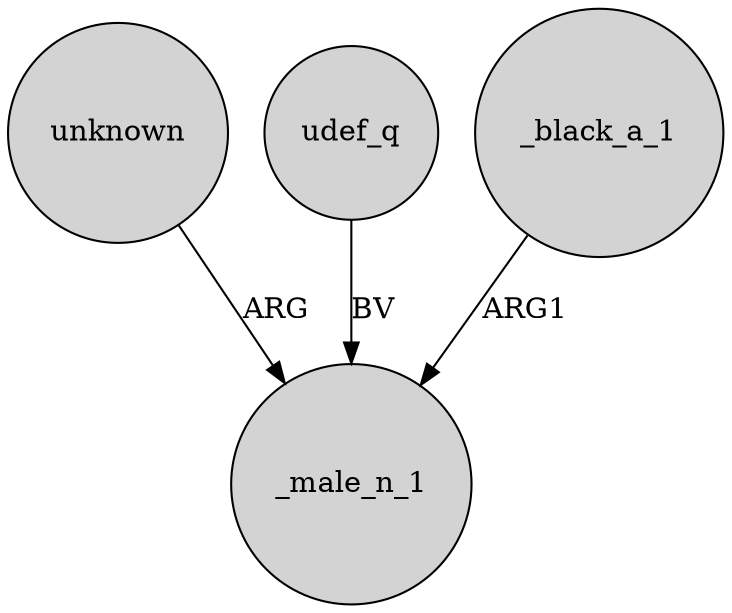 digraph {
	node [shape=circle style=filled]
	unknown -> _male_n_1 [label=ARG]
	udef_q -> _male_n_1 [label=BV]
	_black_a_1 -> _male_n_1 [label=ARG1]
}
